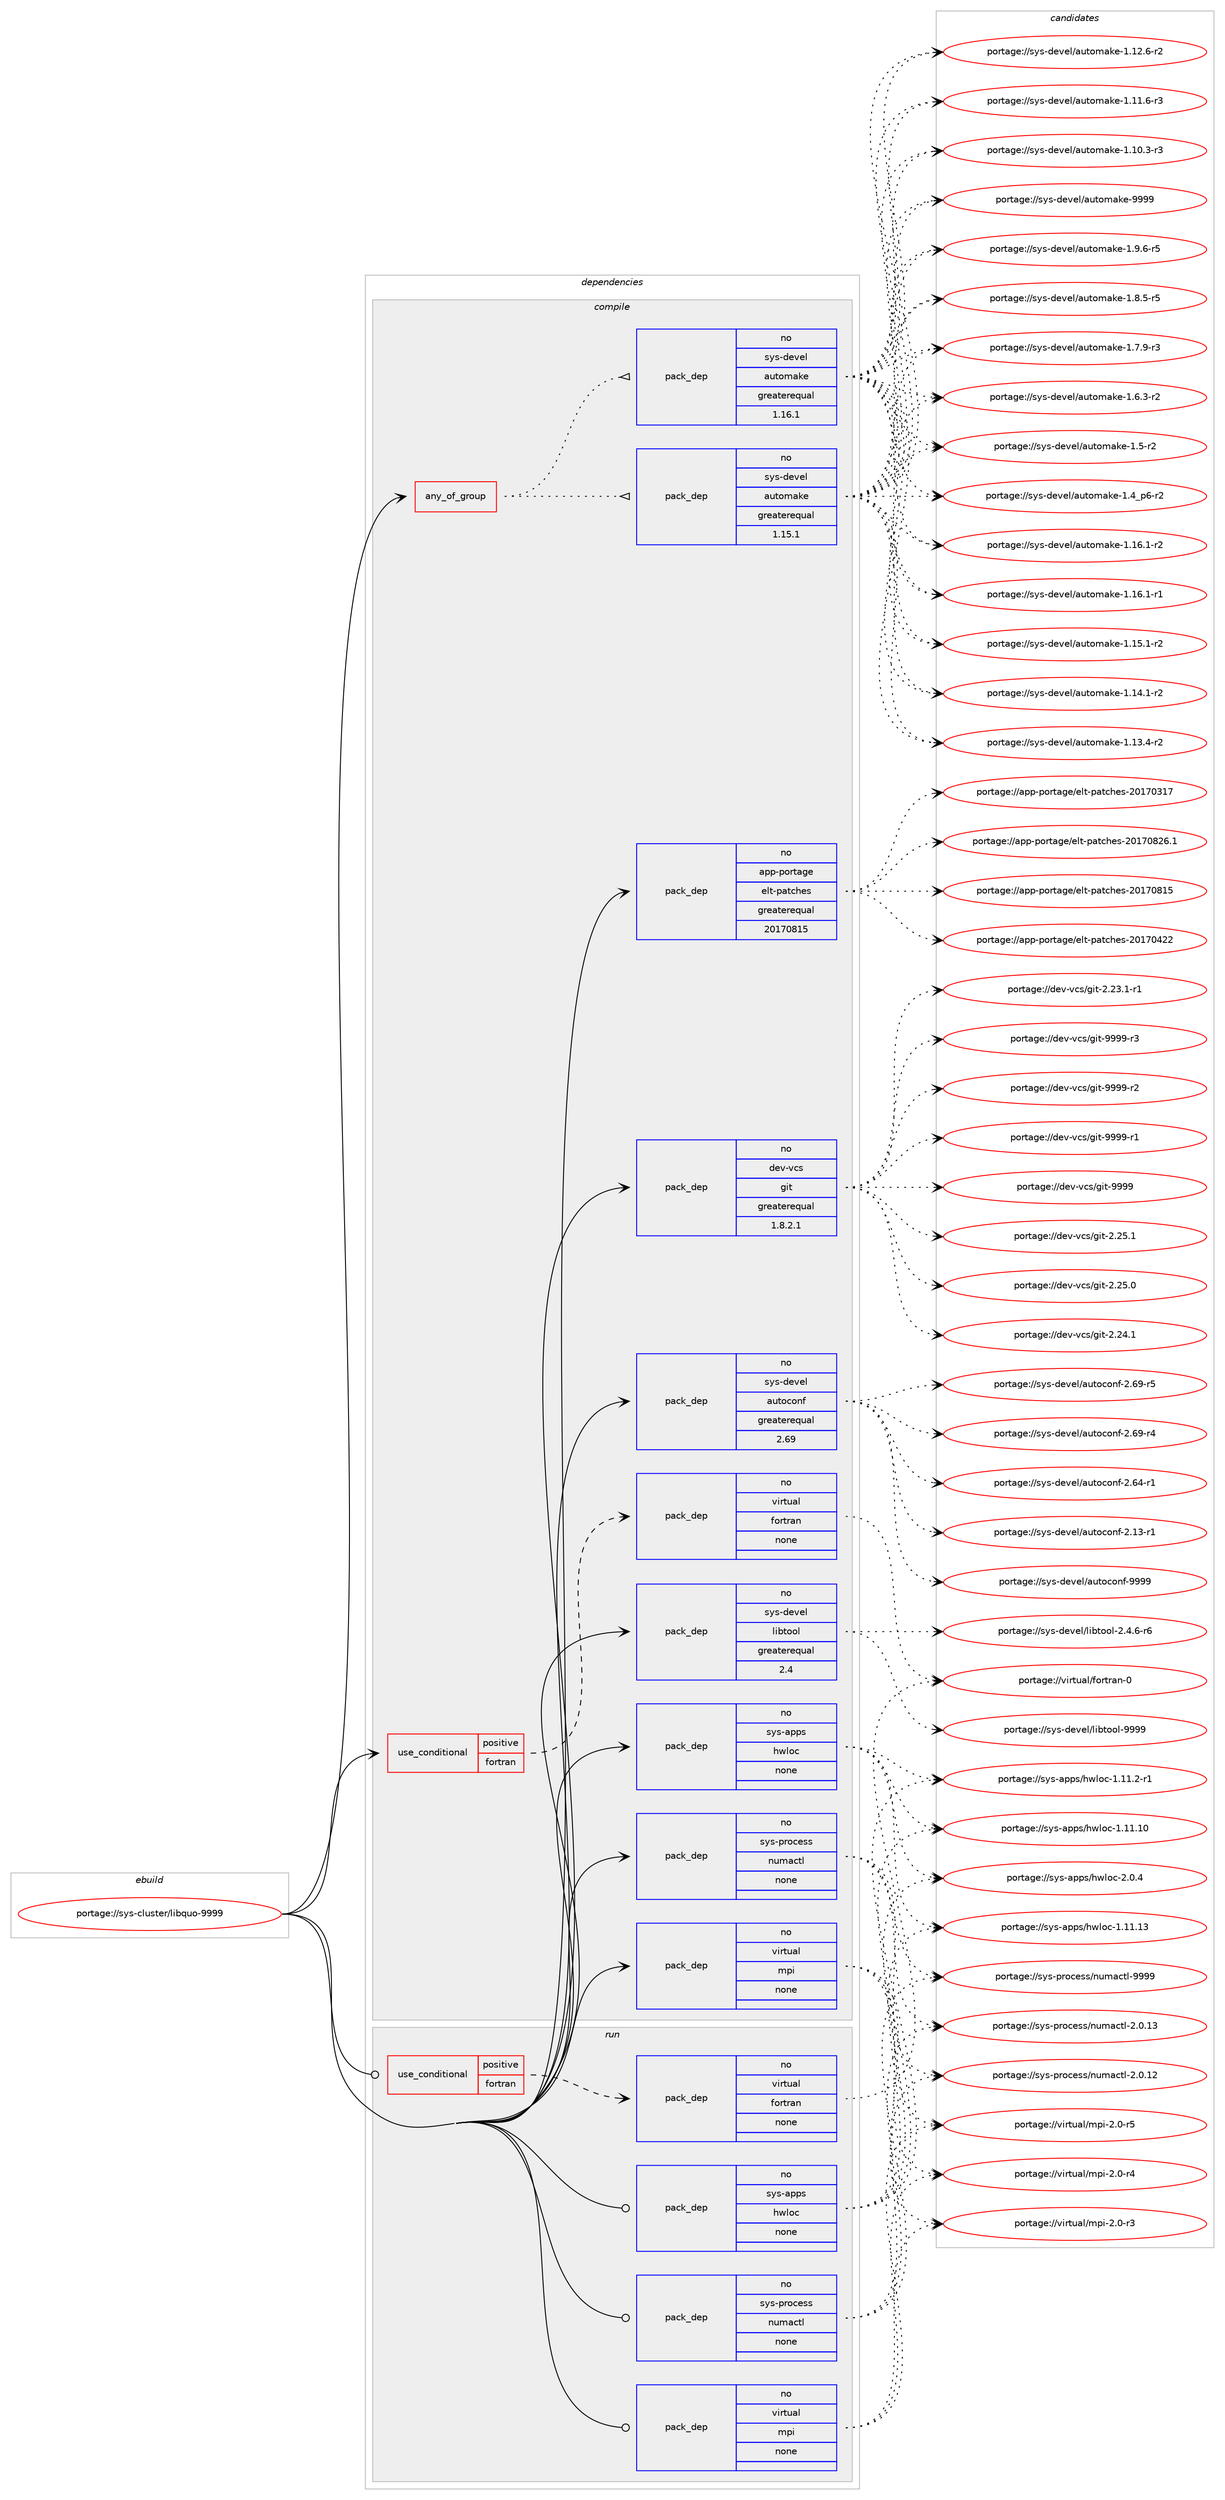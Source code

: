 digraph prolog {

# *************
# Graph options
# *************

newrank=true;
concentrate=true;
compound=true;
graph [rankdir=LR,fontname=Helvetica,fontsize=10,ranksep=1.5];#, ranksep=2.5, nodesep=0.2];
edge  [arrowhead=vee];
node  [fontname=Helvetica,fontsize=10];

# **********
# The ebuild
# **********

subgraph cluster_leftcol {
color=gray;
rank=same;
label=<<i>ebuild</i>>;
id [label="portage://sys-cluster/libquo-9999", color=red, width=4, href="../sys-cluster/libquo-9999.svg"];
}

# ****************
# The dependencies
# ****************

subgraph cluster_midcol {
color=gray;
label=<<i>dependencies</i>>;
subgraph cluster_compile {
fillcolor="#eeeeee";
style=filled;
label=<<i>compile</i>>;
subgraph any1070 {
dependency52556 [label=<<TABLE BORDER="0" CELLBORDER="1" CELLSPACING="0" CELLPADDING="4"><TR><TD CELLPADDING="10">any_of_group</TD></TR></TABLE>>, shape=none, color=red];subgraph pack40627 {
dependency52557 [label=<<TABLE BORDER="0" CELLBORDER="1" CELLSPACING="0" CELLPADDING="4" WIDTH="220"><TR><TD ROWSPAN="6" CELLPADDING="30">pack_dep</TD></TR><TR><TD WIDTH="110">no</TD></TR><TR><TD>sys-devel</TD></TR><TR><TD>automake</TD></TR><TR><TD>greaterequal</TD></TR><TR><TD>1.16.1</TD></TR></TABLE>>, shape=none, color=blue];
}
dependency52556:e -> dependency52557:w [weight=20,style="dotted",arrowhead="oinv"];
subgraph pack40628 {
dependency52558 [label=<<TABLE BORDER="0" CELLBORDER="1" CELLSPACING="0" CELLPADDING="4" WIDTH="220"><TR><TD ROWSPAN="6" CELLPADDING="30">pack_dep</TD></TR><TR><TD WIDTH="110">no</TD></TR><TR><TD>sys-devel</TD></TR><TR><TD>automake</TD></TR><TR><TD>greaterequal</TD></TR><TR><TD>1.15.1</TD></TR></TABLE>>, shape=none, color=blue];
}
dependency52556:e -> dependency52558:w [weight=20,style="dotted",arrowhead="oinv"];
}
id:e -> dependency52556:w [weight=20,style="solid",arrowhead="vee"];
subgraph cond10794 {
dependency52559 [label=<<TABLE BORDER="0" CELLBORDER="1" CELLSPACING="0" CELLPADDING="4"><TR><TD ROWSPAN="3" CELLPADDING="10">use_conditional</TD></TR><TR><TD>positive</TD></TR><TR><TD>fortran</TD></TR></TABLE>>, shape=none, color=red];
subgraph pack40629 {
dependency52560 [label=<<TABLE BORDER="0" CELLBORDER="1" CELLSPACING="0" CELLPADDING="4" WIDTH="220"><TR><TD ROWSPAN="6" CELLPADDING="30">pack_dep</TD></TR><TR><TD WIDTH="110">no</TD></TR><TR><TD>virtual</TD></TR><TR><TD>fortran</TD></TR><TR><TD>none</TD></TR><TR><TD></TD></TR></TABLE>>, shape=none, color=blue];
}
dependency52559:e -> dependency52560:w [weight=20,style="dashed",arrowhead="vee"];
}
id:e -> dependency52559:w [weight=20,style="solid",arrowhead="vee"];
subgraph pack40630 {
dependency52561 [label=<<TABLE BORDER="0" CELLBORDER="1" CELLSPACING="0" CELLPADDING="4" WIDTH="220"><TR><TD ROWSPAN="6" CELLPADDING="30">pack_dep</TD></TR><TR><TD WIDTH="110">no</TD></TR><TR><TD>app-portage</TD></TR><TR><TD>elt-patches</TD></TR><TR><TD>greaterequal</TD></TR><TR><TD>20170815</TD></TR></TABLE>>, shape=none, color=blue];
}
id:e -> dependency52561:w [weight=20,style="solid",arrowhead="vee"];
subgraph pack40631 {
dependency52562 [label=<<TABLE BORDER="0" CELLBORDER="1" CELLSPACING="0" CELLPADDING="4" WIDTH="220"><TR><TD ROWSPAN="6" CELLPADDING="30">pack_dep</TD></TR><TR><TD WIDTH="110">no</TD></TR><TR><TD>dev-vcs</TD></TR><TR><TD>git</TD></TR><TR><TD>greaterequal</TD></TR><TR><TD>1.8.2.1</TD></TR></TABLE>>, shape=none, color=blue];
}
id:e -> dependency52562:w [weight=20,style="solid",arrowhead="vee"];
subgraph pack40632 {
dependency52563 [label=<<TABLE BORDER="0" CELLBORDER="1" CELLSPACING="0" CELLPADDING="4" WIDTH="220"><TR><TD ROWSPAN="6" CELLPADDING="30">pack_dep</TD></TR><TR><TD WIDTH="110">no</TD></TR><TR><TD>sys-apps</TD></TR><TR><TD>hwloc</TD></TR><TR><TD>none</TD></TR><TR><TD></TD></TR></TABLE>>, shape=none, color=blue];
}
id:e -> dependency52563:w [weight=20,style="solid",arrowhead="vee"];
subgraph pack40633 {
dependency52564 [label=<<TABLE BORDER="0" CELLBORDER="1" CELLSPACING="0" CELLPADDING="4" WIDTH="220"><TR><TD ROWSPAN="6" CELLPADDING="30">pack_dep</TD></TR><TR><TD WIDTH="110">no</TD></TR><TR><TD>sys-devel</TD></TR><TR><TD>autoconf</TD></TR><TR><TD>greaterequal</TD></TR><TR><TD>2.69</TD></TR></TABLE>>, shape=none, color=blue];
}
id:e -> dependency52564:w [weight=20,style="solid",arrowhead="vee"];
subgraph pack40634 {
dependency52565 [label=<<TABLE BORDER="0" CELLBORDER="1" CELLSPACING="0" CELLPADDING="4" WIDTH="220"><TR><TD ROWSPAN="6" CELLPADDING="30">pack_dep</TD></TR><TR><TD WIDTH="110">no</TD></TR><TR><TD>sys-devel</TD></TR><TR><TD>libtool</TD></TR><TR><TD>greaterequal</TD></TR><TR><TD>2.4</TD></TR></TABLE>>, shape=none, color=blue];
}
id:e -> dependency52565:w [weight=20,style="solid",arrowhead="vee"];
subgraph pack40635 {
dependency52566 [label=<<TABLE BORDER="0" CELLBORDER="1" CELLSPACING="0" CELLPADDING="4" WIDTH="220"><TR><TD ROWSPAN="6" CELLPADDING="30">pack_dep</TD></TR><TR><TD WIDTH="110">no</TD></TR><TR><TD>sys-process</TD></TR><TR><TD>numactl</TD></TR><TR><TD>none</TD></TR><TR><TD></TD></TR></TABLE>>, shape=none, color=blue];
}
id:e -> dependency52566:w [weight=20,style="solid",arrowhead="vee"];
subgraph pack40636 {
dependency52567 [label=<<TABLE BORDER="0" CELLBORDER="1" CELLSPACING="0" CELLPADDING="4" WIDTH="220"><TR><TD ROWSPAN="6" CELLPADDING="30">pack_dep</TD></TR><TR><TD WIDTH="110">no</TD></TR><TR><TD>virtual</TD></TR><TR><TD>mpi</TD></TR><TR><TD>none</TD></TR><TR><TD></TD></TR></TABLE>>, shape=none, color=blue];
}
id:e -> dependency52567:w [weight=20,style="solid",arrowhead="vee"];
}
subgraph cluster_compileandrun {
fillcolor="#eeeeee";
style=filled;
label=<<i>compile and run</i>>;
}
subgraph cluster_run {
fillcolor="#eeeeee";
style=filled;
label=<<i>run</i>>;
subgraph cond10795 {
dependency52568 [label=<<TABLE BORDER="0" CELLBORDER="1" CELLSPACING="0" CELLPADDING="4"><TR><TD ROWSPAN="3" CELLPADDING="10">use_conditional</TD></TR><TR><TD>positive</TD></TR><TR><TD>fortran</TD></TR></TABLE>>, shape=none, color=red];
subgraph pack40637 {
dependency52569 [label=<<TABLE BORDER="0" CELLBORDER="1" CELLSPACING="0" CELLPADDING="4" WIDTH="220"><TR><TD ROWSPAN="6" CELLPADDING="30">pack_dep</TD></TR><TR><TD WIDTH="110">no</TD></TR><TR><TD>virtual</TD></TR><TR><TD>fortran</TD></TR><TR><TD>none</TD></TR><TR><TD></TD></TR></TABLE>>, shape=none, color=blue];
}
dependency52568:e -> dependency52569:w [weight=20,style="dashed",arrowhead="vee"];
}
id:e -> dependency52568:w [weight=20,style="solid",arrowhead="odot"];
subgraph pack40638 {
dependency52570 [label=<<TABLE BORDER="0" CELLBORDER="1" CELLSPACING="0" CELLPADDING="4" WIDTH="220"><TR><TD ROWSPAN="6" CELLPADDING="30">pack_dep</TD></TR><TR><TD WIDTH="110">no</TD></TR><TR><TD>sys-apps</TD></TR><TR><TD>hwloc</TD></TR><TR><TD>none</TD></TR><TR><TD></TD></TR></TABLE>>, shape=none, color=blue];
}
id:e -> dependency52570:w [weight=20,style="solid",arrowhead="odot"];
subgraph pack40639 {
dependency52571 [label=<<TABLE BORDER="0" CELLBORDER="1" CELLSPACING="0" CELLPADDING="4" WIDTH="220"><TR><TD ROWSPAN="6" CELLPADDING="30">pack_dep</TD></TR><TR><TD WIDTH="110">no</TD></TR><TR><TD>sys-process</TD></TR><TR><TD>numactl</TD></TR><TR><TD>none</TD></TR><TR><TD></TD></TR></TABLE>>, shape=none, color=blue];
}
id:e -> dependency52571:w [weight=20,style="solid",arrowhead="odot"];
subgraph pack40640 {
dependency52572 [label=<<TABLE BORDER="0" CELLBORDER="1" CELLSPACING="0" CELLPADDING="4" WIDTH="220"><TR><TD ROWSPAN="6" CELLPADDING="30">pack_dep</TD></TR><TR><TD WIDTH="110">no</TD></TR><TR><TD>virtual</TD></TR><TR><TD>mpi</TD></TR><TR><TD>none</TD></TR><TR><TD></TD></TR></TABLE>>, shape=none, color=blue];
}
id:e -> dependency52572:w [weight=20,style="solid",arrowhead="odot"];
}
}

# **************
# The candidates
# **************

subgraph cluster_choices {
rank=same;
color=gray;
label=<<i>candidates</i>>;

subgraph choice40627 {
color=black;
nodesep=1;
choice115121115451001011181011084797117116111109971071014557575757 [label="portage://sys-devel/automake-9999", color=red, width=4,href="../sys-devel/automake-9999.svg"];
choice115121115451001011181011084797117116111109971071014549465746544511453 [label="portage://sys-devel/automake-1.9.6-r5", color=red, width=4,href="../sys-devel/automake-1.9.6-r5.svg"];
choice115121115451001011181011084797117116111109971071014549465646534511453 [label="portage://sys-devel/automake-1.8.5-r5", color=red, width=4,href="../sys-devel/automake-1.8.5-r5.svg"];
choice115121115451001011181011084797117116111109971071014549465546574511451 [label="portage://sys-devel/automake-1.7.9-r3", color=red, width=4,href="../sys-devel/automake-1.7.9-r3.svg"];
choice115121115451001011181011084797117116111109971071014549465446514511450 [label="portage://sys-devel/automake-1.6.3-r2", color=red, width=4,href="../sys-devel/automake-1.6.3-r2.svg"];
choice11512111545100101118101108479711711611110997107101454946534511450 [label="portage://sys-devel/automake-1.5-r2", color=red, width=4,href="../sys-devel/automake-1.5-r2.svg"];
choice115121115451001011181011084797117116111109971071014549465295112544511450 [label="portage://sys-devel/automake-1.4_p6-r2", color=red, width=4,href="../sys-devel/automake-1.4_p6-r2.svg"];
choice11512111545100101118101108479711711611110997107101454946495446494511450 [label="portage://sys-devel/automake-1.16.1-r2", color=red, width=4,href="../sys-devel/automake-1.16.1-r2.svg"];
choice11512111545100101118101108479711711611110997107101454946495446494511449 [label="portage://sys-devel/automake-1.16.1-r1", color=red, width=4,href="../sys-devel/automake-1.16.1-r1.svg"];
choice11512111545100101118101108479711711611110997107101454946495346494511450 [label="portage://sys-devel/automake-1.15.1-r2", color=red, width=4,href="../sys-devel/automake-1.15.1-r2.svg"];
choice11512111545100101118101108479711711611110997107101454946495246494511450 [label="portage://sys-devel/automake-1.14.1-r2", color=red, width=4,href="../sys-devel/automake-1.14.1-r2.svg"];
choice11512111545100101118101108479711711611110997107101454946495146524511450 [label="portage://sys-devel/automake-1.13.4-r2", color=red, width=4,href="../sys-devel/automake-1.13.4-r2.svg"];
choice11512111545100101118101108479711711611110997107101454946495046544511450 [label="portage://sys-devel/automake-1.12.6-r2", color=red, width=4,href="../sys-devel/automake-1.12.6-r2.svg"];
choice11512111545100101118101108479711711611110997107101454946494946544511451 [label="portage://sys-devel/automake-1.11.6-r3", color=red, width=4,href="../sys-devel/automake-1.11.6-r3.svg"];
choice11512111545100101118101108479711711611110997107101454946494846514511451 [label="portage://sys-devel/automake-1.10.3-r3", color=red, width=4,href="../sys-devel/automake-1.10.3-r3.svg"];
dependency52557:e -> choice115121115451001011181011084797117116111109971071014557575757:w [style=dotted,weight="100"];
dependency52557:e -> choice115121115451001011181011084797117116111109971071014549465746544511453:w [style=dotted,weight="100"];
dependency52557:e -> choice115121115451001011181011084797117116111109971071014549465646534511453:w [style=dotted,weight="100"];
dependency52557:e -> choice115121115451001011181011084797117116111109971071014549465546574511451:w [style=dotted,weight="100"];
dependency52557:e -> choice115121115451001011181011084797117116111109971071014549465446514511450:w [style=dotted,weight="100"];
dependency52557:e -> choice11512111545100101118101108479711711611110997107101454946534511450:w [style=dotted,weight="100"];
dependency52557:e -> choice115121115451001011181011084797117116111109971071014549465295112544511450:w [style=dotted,weight="100"];
dependency52557:e -> choice11512111545100101118101108479711711611110997107101454946495446494511450:w [style=dotted,weight="100"];
dependency52557:e -> choice11512111545100101118101108479711711611110997107101454946495446494511449:w [style=dotted,weight="100"];
dependency52557:e -> choice11512111545100101118101108479711711611110997107101454946495346494511450:w [style=dotted,weight="100"];
dependency52557:e -> choice11512111545100101118101108479711711611110997107101454946495246494511450:w [style=dotted,weight="100"];
dependency52557:e -> choice11512111545100101118101108479711711611110997107101454946495146524511450:w [style=dotted,weight="100"];
dependency52557:e -> choice11512111545100101118101108479711711611110997107101454946495046544511450:w [style=dotted,weight="100"];
dependency52557:e -> choice11512111545100101118101108479711711611110997107101454946494946544511451:w [style=dotted,weight="100"];
dependency52557:e -> choice11512111545100101118101108479711711611110997107101454946494846514511451:w [style=dotted,weight="100"];
}
subgraph choice40628 {
color=black;
nodesep=1;
choice115121115451001011181011084797117116111109971071014557575757 [label="portage://sys-devel/automake-9999", color=red, width=4,href="../sys-devel/automake-9999.svg"];
choice115121115451001011181011084797117116111109971071014549465746544511453 [label="portage://sys-devel/automake-1.9.6-r5", color=red, width=4,href="../sys-devel/automake-1.9.6-r5.svg"];
choice115121115451001011181011084797117116111109971071014549465646534511453 [label="portage://sys-devel/automake-1.8.5-r5", color=red, width=4,href="../sys-devel/automake-1.8.5-r5.svg"];
choice115121115451001011181011084797117116111109971071014549465546574511451 [label="portage://sys-devel/automake-1.7.9-r3", color=red, width=4,href="../sys-devel/automake-1.7.9-r3.svg"];
choice115121115451001011181011084797117116111109971071014549465446514511450 [label="portage://sys-devel/automake-1.6.3-r2", color=red, width=4,href="../sys-devel/automake-1.6.3-r2.svg"];
choice11512111545100101118101108479711711611110997107101454946534511450 [label="portage://sys-devel/automake-1.5-r2", color=red, width=4,href="../sys-devel/automake-1.5-r2.svg"];
choice115121115451001011181011084797117116111109971071014549465295112544511450 [label="portage://sys-devel/automake-1.4_p6-r2", color=red, width=4,href="../sys-devel/automake-1.4_p6-r2.svg"];
choice11512111545100101118101108479711711611110997107101454946495446494511450 [label="portage://sys-devel/automake-1.16.1-r2", color=red, width=4,href="../sys-devel/automake-1.16.1-r2.svg"];
choice11512111545100101118101108479711711611110997107101454946495446494511449 [label="portage://sys-devel/automake-1.16.1-r1", color=red, width=4,href="../sys-devel/automake-1.16.1-r1.svg"];
choice11512111545100101118101108479711711611110997107101454946495346494511450 [label="portage://sys-devel/automake-1.15.1-r2", color=red, width=4,href="../sys-devel/automake-1.15.1-r2.svg"];
choice11512111545100101118101108479711711611110997107101454946495246494511450 [label="portage://sys-devel/automake-1.14.1-r2", color=red, width=4,href="../sys-devel/automake-1.14.1-r2.svg"];
choice11512111545100101118101108479711711611110997107101454946495146524511450 [label="portage://sys-devel/automake-1.13.4-r2", color=red, width=4,href="../sys-devel/automake-1.13.4-r2.svg"];
choice11512111545100101118101108479711711611110997107101454946495046544511450 [label="portage://sys-devel/automake-1.12.6-r2", color=red, width=4,href="../sys-devel/automake-1.12.6-r2.svg"];
choice11512111545100101118101108479711711611110997107101454946494946544511451 [label="portage://sys-devel/automake-1.11.6-r3", color=red, width=4,href="../sys-devel/automake-1.11.6-r3.svg"];
choice11512111545100101118101108479711711611110997107101454946494846514511451 [label="portage://sys-devel/automake-1.10.3-r3", color=red, width=4,href="../sys-devel/automake-1.10.3-r3.svg"];
dependency52558:e -> choice115121115451001011181011084797117116111109971071014557575757:w [style=dotted,weight="100"];
dependency52558:e -> choice115121115451001011181011084797117116111109971071014549465746544511453:w [style=dotted,weight="100"];
dependency52558:e -> choice115121115451001011181011084797117116111109971071014549465646534511453:w [style=dotted,weight="100"];
dependency52558:e -> choice115121115451001011181011084797117116111109971071014549465546574511451:w [style=dotted,weight="100"];
dependency52558:e -> choice115121115451001011181011084797117116111109971071014549465446514511450:w [style=dotted,weight="100"];
dependency52558:e -> choice11512111545100101118101108479711711611110997107101454946534511450:w [style=dotted,weight="100"];
dependency52558:e -> choice115121115451001011181011084797117116111109971071014549465295112544511450:w [style=dotted,weight="100"];
dependency52558:e -> choice11512111545100101118101108479711711611110997107101454946495446494511450:w [style=dotted,weight="100"];
dependency52558:e -> choice11512111545100101118101108479711711611110997107101454946495446494511449:w [style=dotted,weight="100"];
dependency52558:e -> choice11512111545100101118101108479711711611110997107101454946495346494511450:w [style=dotted,weight="100"];
dependency52558:e -> choice11512111545100101118101108479711711611110997107101454946495246494511450:w [style=dotted,weight="100"];
dependency52558:e -> choice11512111545100101118101108479711711611110997107101454946495146524511450:w [style=dotted,weight="100"];
dependency52558:e -> choice11512111545100101118101108479711711611110997107101454946495046544511450:w [style=dotted,weight="100"];
dependency52558:e -> choice11512111545100101118101108479711711611110997107101454946494946544511451:w [style=dotted,weight="100"];
dependency52558:e -> choice11512111545100101118101108479711711611110997107101454946494846514511451:w [style=dotted,weight="100"];
}
subgraph choice40629 {
color=black;
nodesep=1;
choice1181051141161179710847102111114116114971104548 [label="portage://virtual/fortran-0", color=red, width=4,href="../virtual/fortran-0.svg"];
dependency52560:e -> choice1181051141161179710847102111114116114971104548:w [style=dotted,weight="100"];
}
subgraph choice40630 {
color=black;
nodesep=1;
choice971121124511211111411697103101471011081164511297116991041011154550484955485650544649 [label="portage://app-portage/elt-patches-20170826.1", color=red, width=4,href="../app-portage/elt-patches-20170826.1.svg"];
choice97112112451121111141169710310147101108116451129711699104101115455048495548564953 [label="portage://app-portage/elt-patches-20170815", color=red, width=4,href="../app-portage/elt-patches-20170815.svg"];
choice97112112451121111141169710310147101108116451129711699104101115455048495548525050 [label="portage://app-portage/elt-patches-20170422", color=red, width=4,href="../app-portage/elt-patches-20170422.svg"];
choice97112112451121111141169710310147101108116451129711699104101115455048495548514955 [label="portage://app-portage/elt-patches-20170317", color=red, width=4,href="../app-portage/elt-patches-20170317.svg"];
dependency52561:e -> choice971121124511211111411697103101471011081164511297116991041011154550484955485650544649:w [style=dotted,weight="100"];
dependency52561:e -> choice97112112451121111141169710310147101108116451129711699104101115455048495548564953:w [style=dotted,weight="100"];
dependency52561:e -> choice97112112451121111141169710310147101108116451129711699104101115455048495548525050:w [style=dotted,weight="100"];
dependency52561:e -> choice97112112451121111141169710310147101108116451129711699104101115455048495548514955:w [style=dotted,weight="100"];
}
subgraph choice40631 {
color=black;
nodesep=1;
choice10010111845118991154710310511645575757574511451 [label="portage://dev-vcs/git-9999-r3", color=red, width=4,href="../dev-vcs/git-9999-r3.svg"];
choice10010111845118991154710310511645575757574511450 [label="portage://dev-vcs/git-9999-r2", color=red, width=4,href="../dev-vcs/git-9999-r2.svg"];
choice10010111845118991154710310511645575757574511449 [label="portage://dev-vcs/git-9999-r1", color=red, width=4,href="../dev-vcs/git-9999-r1.svg"];
choice1001011184511899115471031051164557575757 [label="portage://dev-vcs/git-9999", color=red, width=4,href="../dev-vcs/git-9999.svg"];
choice10010111845118991154710310511645504650534649 [label="portage://dev-vcs/git-2.25.1", color=red, width=4,href="../dev-vcs/git-2.25.1.svg"];
choice10010111845118991154710310511645504650534648 [label="portage://dev-vcs/git-2.25.0", color=red, width=4,href="../dev-vcs/git-2.25.0.svg"];
choice10010111845118991154710310511645504650524649 [label="portage://dev-vcs/git-2.24.1", color=red, width=4,href="../dev-vcs/git-2.24.1.svg"];
choice100101118451189911547103105116455046505146494511449 [label="portage://dev-vcs/git-2.23.1-r1", color=red, width=4,href="../dev-vcs/git-2.23.1-r1.svg"];
dependency52562:e -> choice10010111845118991154710310511645575757574511451:w [style=dotted,weight="100"];
dependency52562:e -> choice10010111845118991154710310511645575757574511450:w [style=dotted,weight="100"];
dependency52562:e -> choice10010111845118991154710310511645575757574511449:w [style=dotted,weight="100"];
dependency52562:e -> choice1001011184511899115471031051164557575757:w [style=dotted,weight="100"];
dependency52562:e -> choice10010111845118991154710310511645504650534649:w [style=dotted,weight="100"];
dependency52562:e -> choice10010111845118991154710310511645504650534648:w [style=dotted,weight="100"];
dependency52562:e -> choice10010111845118991154710310511645504650524649:w [style=dotted,weight="100"];
dependency52562:e -> choice100101118451189911547103105116455046505146494511449:w [style=dotted,weight="100"];
}
subgraph choice40632 {
color=black;
nodesep=1;
choice11512111545971121121154710411910811199455046484652 [label="portage://sys-apps/hwloc-2.0.4", color=red, width=4,href="../sys-apps/hwloc-2.0.4.svg"];
choice11512111545971121121154710411910811199454946494946504511449 [label="portage://sys-apps/hwloc-1.11.2-r1", color=red, width=4,href="../sys-apps/hwloc-1.11.2-r1.svg"];
choice115121115459711211211547104119108111994549464949464951 [label="portage://sys-apps/hwloc-1.11.13", color=red, width=4,href="../sys-apps/hwloc-1.11.13.svg"];
choice115121115459711211211547104119108111994549464949464948 [label="portage://sys-apps/hwloc-1.11.10", color=red, width=4,href="../sys-apps/hwloc-1.11.10.svg"];
dependency52563:e -> choice11512111545971121121154710411910811199455046484652:w [style=dotted,weight="100"];
dependency52563:e -> choice11512111545971121121154710411910811199454946494946504511449:w [style=dotted,weight="100"];
dependency52563:e -> choice115121115459711211211547104119108111994549464949464951:w [style=dotted,weight="100"];
dependency52563:e -> choice115121115459711211211547104119108111994549464949464948:w [style=dotted,weight="100"];
}
subgraph choice40633 {
color=black;
nodesep=1;
choice115121115451001011181011084797117116111991111101024557575757 [label="portage://sys-devel/autoconf-9999", color=red, width=4,href="../sys-devel/autoconf-9999.svg"];
choice1151211154510010111810110847971171161119911111010245504654574511453 [label="portage://sys-devel/autoconf-2.69-r5", color=red, width=4,href="../sys-devel/autoconf-2.69-r5.svg"];
choice1151211154510010111810110847971171161119911111010245504654574511452 [label="portage://sys-devel/autoconf-2.69-r4", color=red, width=4,href="../sys-devel/autoconf-2.69-r4.svg"];
choice1151211154510010111810110847971171161119911111010245504654524511449 [label="portage://sys-devel/autoconf-2.64-r1", color=red, width=4,href="../sys-devel/autoconf-2.64-r1.svg"];
choice1151211154510010111810110847971171161119911111010245504649514511449 [label="portage://sys-devel/autoconf-2.13-r1", color=red, width=4,href="../sys-devel/autoconf-2.13-r1.svg"];
dependency52564:e -> choice115121115451001011181011084797117116111991111101024557575757:w [style=dotted,weight="100"];
dependency52564:e -> choice1151211154510010111810110847971171161119911111010245504654574511453:w [style=dotted,weight="100"];
dependency52564:e -> choice1151211154510010111810110847971171161119911111010245504654574511452:w [style=dotted,weight="100"];
dependency52564:e -> choice1151211154510010111810110847971171161119911111010245504654524511449:w [style=dotted,weight="100"];
dependency52564:e -> choice1151211154510010111810110847971171161119911111010245504649514511449:w [style=dotted,weight="100"];
}
subgraph choice40634 {
color=black;
nodesep=1;
choice1151211154510010111810110847108105981161111111084557575757 [label="portage://sys-devel/libtool-9999", color=red, width=4,href="../sys-devel/libtool-9999.svg"];
choice1151211154510010111810110847108105981161111111084550465246544511454 [label="portage://sys-devel/libtool-2.4.6-r6", color=red, width=4,href="../sys-devel/libtool-2.4.6-r6.svg"];
dependency52565:e -> choice1151211154510010111810110847108105981161111111084557575757:w [style=dotted,weight="100"];
dependency52565:e -> choice1151211154510010111810110847108105981161111111084550465246544511454:w [style=dotted,weight="100"];
}
subgraph choice40635 {
color=black;
nodesep=1;
choice11512111545112114111991011151154711011710997991161084557575757 [label="portage://sys-process/numactl-9999", color=red, width=4,href="../sys-process/numactl-9999.svg"];
choice115121115451121141119910111511547110117109979911610845504648464951 [label="portage://sys-process/numactl-2.0.13", color=red, width=4,href="../sys-process/numactl-2.0.13.svg"];
choice115121115451121141119910111511547110117109979911610845504648464950 [label="portage://sys-process/numactl-2.0.12", color=red, width=4,href="../sys-process/numactl-2.0.12.svg"];
dependency52566:e -> choice11512111545112114111991011151154711011710997991161084557575757:w [style=dotted,weight="100"];
dependency52566:e -> choice115121115451121141119910111511547110117109979911610845504648464951:w [style=dotted,weight="100"];
dependency52566:e -> choice115121115451121141119910111511547110117109979911610845504648464950:w [style=dotted,weight="100"];
}
subgraph choice40636 {
color=black;
nodesep=1;
choice1181051141161179710847109112105455046484511453 [label="portage://virtual/mpi-2.0-r5", color=red, width=4,href="../virtual/mpi-2.0-r5.svg"];
choice1181051141161179710847109112105455046484511452 [label="portage://virtual/mpi-2.0-r4", color=red, width=4,href="../virtual/mpi-2.0-r4.svg"];
choice1181051141161179710847109112105455046484511451 [label="portage://virtual/mpi-2.0-r3", color=red, width=4,href="../virtual/mpi-2.0-r3.svg"];
dependency52567:e -> choice1181051141161179710847109112105455046484511453:w [style=dotted,weight="100"];
dependency52567:e -> choice1181051141161179710847109112105455046484511452:w [style=dotted,weight="100"];
dependency52567:e -> choice1181051141161179710847109112105455046484511451:w [style=dotted,weight="100"];
}
subgraph choice40637 {
color=black;
nodesep=1;
choice1181051141161179710847102111114116114971104548 [label="portage://virtual/fortran-0", color=red, width=4,href="../virtual/fortran-0.svg"];
dependency52569:e -> choice1181051141161179710847102111114116114971104548:w [style=dotted,weight="100"];
}
subgraph choice40638 {
color=black;
nodesep=1;
choice11512111545971121121154710411910811199455046484652 [label="portage://sys-apps/hwloc-2.0.4", color=red, width=4,href="../sys-apps/hwloc-2.0.4.svg"];
choice11512111545971121121154710411910811199454946494946504511449 [label="portage://sys-apps/hwloc-1.11.2-r1", color=red, width=4,href="../sys-apps/hwloc-1.11.2-r1.svg"];
choice115121115459711211211547104119108111994549464949464951 [label="portage://sys-apps/hwloc-1.11.13", color=red, width=4,href="../sys-apps/hwloc-1.11.13.svg"];
choice115121115459711211211547104119108111994549464949464948 [label="portage://sys-apps/hwloc-1.11.10", color=red, width=4,href="../sys-apps/hwloc-1.11.10.svg"];
dependency52570:e -> choice11512111545971121121154710411910811199455046484652:w [style=dotted,weight="100"];
dependency52570:e -> choice11512111545971121121154710411910811199454946494946504511449:w [style=dotted,weight="100"];
dependency52570:e -> choice115121115459711211211547104119108111994549464949464951:w [style=dotted,weight="100"];
dependency52570:e -> choice115121115459711211211547104119108111994549464949464948:w [style=dotted,weight="100"];
}
subgraph choice40639 {
color=black;
nodesep=1;
choice11512111545112114111991011151154711011710997991161084557575757 [label="portage://sys-process/numactl-9999", color=red, width=4,href="../sys-process/numactl-9999.svg"];
choice115121115451121141119910111511547110117109979911610845504648464951 [label="portage://sys-process/numactl-2.0.13", color=red, width=4,href="../sys-process/numactl-2.0.13.svg"];
choice115121115451121141119910111511547110117109979911610845504648464950 [label="portage://sys-process/numactl-2.0.12", color=red, width=4,href="../sys-process/numactl-2.0.12.svg"];
dependency52571:e -> choice11512111545112114111991011151154711011710997991161084557575757:w [style=dotted,weight="100"];
dependency52571:e -> choice115121115451121141119910111511547110117109979911610845504648464951:w [style=dotted,weight="100"];
dependency52571:e -> choice115121115451121141119910111511547110117109979911610845504648464950:w [style=dotted,weight="100"];
}
subgraph choice40640 {
color=black;
nodesep=1;
choice1181051141161179710847109112105455046484511453 [label="portage://virtual/mpi-2.0-r5", color=red, width=4,href="../virtual/mpi-2.0-r5.svg"];
choice1181051141161179710847109112105455046484511452 [label="portage://virtual/mpi-2.0-r4", color=red, width=4,href="../virtual/mpi-2.0-r4.svg"];
choice1181051141161179710847109112105455046484511451 [label="portage://virtual/mpi-2.0-r3", color=red, width=4,href="../virtual/mpi-2.0-r3.svg"];
dependency52572:e -> choice1181051141161179710847109112105455046484511453:w [style=dotted,weight="100"];
dependency52572:e -> choice1181051141161179710847109112105455046484511452:w [style=dotted,weight="100"];
dependency52572:e -> choice1181051141161179710847109112105455046484511451:w [style=dotted,weight="100"];
}
}

}
